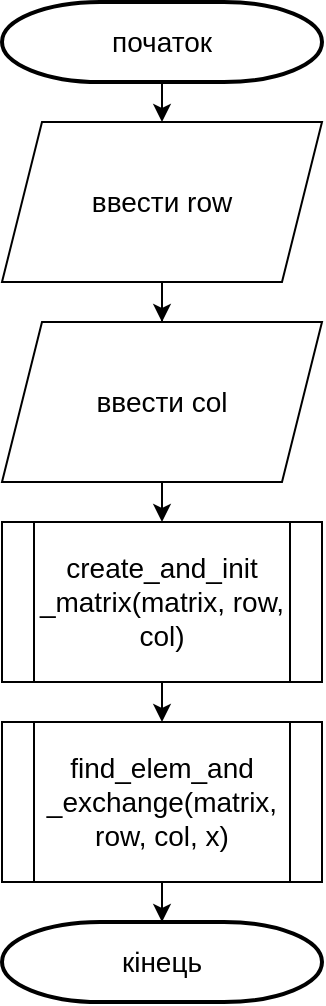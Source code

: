 <mxfile version="13.9.9" type="device" pages="4"><diagram id="C5RBs43oDa-KdzZeNtuy" name="main"><mxGraphModel dx="852" dy="494" grid="1" gridSize="10" guides="1" tooltips="1" connect="1" arrows="1" fold="1" page="1" pageScale="1" pageWidth="827" pageHeight="1169" math="0" shadow="0"><root><mxCell id="WIyWlLk6GJQsqaUBKTNV-0"/><mxCell id="WIyWlLk6GJQsqaUBKTNV-1" parent="WIyWlLk6GJQsqaUBKTNV-0"/><mxCell id="O3SkSSIMMDwxXzZcX-8Z-2" style="edgeStyle=orthogonalEdgeStyle;rounded=0;orthogonalLoop=1;jettySize=auto;html=1;exitX=0.5;exitY=1;exitDx=0;exitDy=0;exitPerimeter=0;entryX=0.5;entryY=0;entryDx=0;entryDy=0;" parent="WIyWlLk6GJQsqaUBKTNV-1" source="O3SkSSIMMDwxXzZcX-8Z-0" target="O3SkSSIMMDwxXzZcX-8Z-1" edge="1"><mxGeometry relative="1" as="geometry"/></mxCell><mxCell id="O3SkSSIMMDwxXzZcX-8Z-0" value="&lt;font style=&quot;font-size: 14px&quot;&gt;початок&lt;/font&gt;" style="strokeWidth=2;html=1;shape=mxgraph.flowchart.terminator;whiteSpace=wrap;" parent="WIyWlLk6GJQsqaUBKTNV-1" vertex="1"><mxGeometry x="360" y="40" width="160" height="40" as="geometry"/></mxCell><mxCell id="O3SkSSIMMDwxXzZcX-8Z-4" style="edgeStyle=orthogonalEdgeStyle;rounded=0;orthogonalLoop=1;jettySize=auto;html=1;exitX=0.5;exitY=1;exitDx=0;exitDy=0;" parent="WIyWlLk6GJQsqaUBKTNV-1" source="O3SkSSIMMDwxXzZcX-8Z-1" target="O3SkSSIMMDwxXzZcX-8Z-3" edge="1"><mxGeometry relative="1" as="geometry"/></mxCell><mxCell id="O3SkSSIMMDwxXzZcX-8Z-1" value="&lt;font style=&quot;font-size: 14px&quot;&gt;ввести row&lt;/font&gt;" style="shape=parallelogram;perimeter=parallelogramPerimeter;whiteSpace=wrap;html=1;fixedSize=1;" parent="WIyWlLk6GJQsqaUBKTNV-1" vertex="1"><mxGeometry x="360" y="100" width="160" height="80" as="geometry"/></mxCell><mxCell id="O3SkSSIMMDwxXzZcX-8Z-6" style="edgeStyle=orthogonalEdgeStyle;rounded=0;orthogonalLoop=1;jettySize=auto;html=1;exitX=0.5;exitY=1;exitDx=0;exitDy=0;entryX=0.5;entryY=0;entryDx=0;entryDy=0;" parent="WIyWlLk6GJQsqaUBKTNV-1" source="O3SkSSIMMDwxXzZcX-8Z-3" target="O3SkSSIMMDwxXzZcX-8Z-5" edge="1"><mxGeometry relative="1" as="geometry"/></mxCell><mxCell id="O3SkSSIMMDwxXzZcX-8Z-3" value="&lt;font style=&quot;font-size: 14px&quot;&gt;ввести col&lt;/font&gt;" style="shape=parallelogram;perimeter=parallelogramPerimeter;whiteSpace=wrap;html=1;fixedSize=1;" parent="WIyWlLk6GJQsqaUBKTNV-1" vertex="1"><mxGeometry x="360" y="200" width="160" height="80" as="geometry"/></mxCell><mxCell id="O3SkSSIMMDwxXzZcX-8Z-8" style="edgeStyle=orthogonalEdgeStyle;rounded=0;orthogonalLoop=1;jettySize=auto;html=1;exitX=0.5;exitY=1;exitDx=0;exitDy=0;entryX=0.5;entryY=0;entryDx=0;entryDy=0;" parent="WIyWlLk6GJQsqaUBKTNV-1" source="O3SkSSIMMDwxXzZcX-8Z-5" target="O3SkSSIMMDwxXzZcX-8Z-7" edge="1"><mxGeometry relative="1" as="geometry"/></mxCell><mxCell id="O3SkSSIMMDwxXzZcX-8Z-5" value="&lt;font style=&quot;font-size: 14px&quot;&gt;create_and_init&lt;br&gt;_matrix(matrix, row, col)&lt;/font&gt;" style="shape=process;whiteSpace=wrap;html=1;backgroundOutline=1;" parent="WIyWlLk6GJQsqaUBKTNV-1" vertex="1"><mxGeometry x="360" y="300" width="160" height="80" as="geometry"/></mxCell><mxCell id="O3SkSSIMMDwxXzZcX-8Z-10" style="edgeStyle=orthogonalEdgeStyle;rounded=0;orthogonalLoop=1;jettySize=auto;html=1;exitX=0.5;exitY=1;exitDx=0;exitDy=0;entryX=0.5;entryY=0;entryDx=0;entryDy=0;entryPerimeter=0;" parent="WIyWlLk6GJQsqaUBKTNV-1" source="O3SkSSIMMDwxXzZcX-8Z-7" target="O3SkSSIMMDwxXzZcX-8Z-9" edge="1"><mxGeometry relative="1" as="geometry"/></mxCell><mxCell id="O3SkSSIMMDwxXzZcX-8Z-7" value="&lt;span style=&quot;font-size: 14px&quot;&gt;find_elem_and&lt;br&gt;_exchange(matrix, &lt;br&gt;row, col, x)&lt;/span&gt;" style="shape=process;whiteSpace=wrap;html=1;backgroundOutline=1;" parent="WIyWlLk6GJQsqaUBKTNV-1" vertex="1"><mxGeometry x="360" y="400" width="160" height="80" as="geometry"/></mxCell><mxCell id="O3SkSSIMMDwxXzZcX-8Z-9" value="&lt;font style=&quot;font-size: 14px&quot;&gt;кінець&lt;/font&gt;" style="strokeWidth=2;html=1;shape=mxgraph.flowchart.terminator;whiteSpace=wrap;" parent="WIyWlLk6GJQsqaUBKTNV-1" vertex="1"><mxGeometry x="360" y="500" width="160" height="40" as="geometry"/></mxCell></root></mxGraphModel></diagram><diagram id="mXfstqVeYLVLrc_YNlyA" name="create_and_init_matrix"><mxGraphModel dx="852" dy="494" grid="1" gridSize="10" guides="1" tooltips="1" connect="1" arrows="1" fold="1" page="1" pageScale="1" pageWidth="827" pageHeight="1169" math="0" shadow="0"><root><mxCell id="zK6mTBFi-SxGqqvn3UNa-0"/><mxCell id="zK6mTBFi-SxGqqvn3UNa-1" parent="zK6mTBFi-SxGqqvn3UNa-0"/><mxCell id="PBY57__v8uXzmlpT4RUn-4" value="" style="edgeStyle=orthogonalEdgeStyle;rounded=0;orthogonalLoop=1;jettySize=auto;html=1;" parent="zK6mTBFi-SxGqqvn3UNa-1" source="PBY57__v8uXzmlpT4RUn-0" target="PBY57__v8uXzmlpT4RUn-3" edge="1"><mxGeometry relative="1" as="geometry"/></mxCell><mxCell id="PBY57__v8uXzmlpT4RUn-0" value="&lt;b&gt;&lt;span lang=&quot;EN-US&quot; style=&quot;font-family: &amp;#34;times new roman&amp;#34; , serif&quot;&gt;&lt;font style=&quot;font-size: 14px&quot;&gt;create_and_init_matrix(matrix,&lt;br/&gt;row, col)&lt;/font&gt;&lt;/span&gt;&lt;/b&gt;" style="strokeWidth=2;html=1;shape=mxgraph.flowchart.terminator;whiteSpace=wrap;" parent="zK6mTBFi-SxGqqvn3UNa-1" vertex="1"><mxGeometry x="320" y="30" width="200" height="40" as="geometry"/></mxCell><mxCell id="PBY57__v8uXzmlpT4RUn-6" value="" style="edgeStyle=orthogonalEdgeStyle;rounded=0;orthogonalLoop=1;jettySize=auto;html=1;" parent="zK6mTBFi-SxGqqvn3UNa-1" source="PBY57__v8uXzmlpT4RUn-3" target="PBY57__v8uXzmlpT4RUn-5" edge="1"><mxGeometry relative="1" as="geometry"/></mxCell><mxCell id="PBY57__v8uXzmlpT4RUn-3" value="&lt;font style=&quot;font-size: 14px&quot;&gt;i := 0, row, 1&lt;/font&gt;" style="shape=hexagon;perimeter=hexagonPerimeter2;whiteSpace=wrap;html=1;fixedSize=1;strokeWidth=2;" parent="zK6mTBFi-SxGqqvn3UNa-1" vertex="1"><mxGeometry x="320" y="100" width="200" height="80" as="geometry"/></mxCell><mxCell id="PBY57__v8uXzmlpT4RUn-8" value="" style="edgeStyle=orthogonalEdgeStyle;rounded=0;orthogonalLoop=1;jettySize=auto;html=1;" parent="zK6mTBFi-SxGqqvn3UNa-1" source="PBY57__v8uXzmlpT4RUn-5" target="PBY57__v8uXzmlpT4RUn-7" edge="1"><mxGeometry relative="1" as="geometry"/></mxCell><mxCell id="PBY57__v8uXzmlpT4RUn-5" value="&lt;font style=&quot;font-size: 14px&quot;&gt;y := 0, col, 1&lt;/font&gt;" style="shape=hexagon;perimeter=hexagonPerimeter2;whiteSpace=wrap;html=1;fixedSize=1;strokeWidth=2;" parent="zK6mTBFi-SxGqqvn3UNa-1" vertex="1"><mxGeometry x="320" y="210" width="200" height="80" as="geometry"/></mxCell><mxCell id="PBY57__v8uXzmlpT4RUn-10" value="" style="edgeStyle=orthogonalEdgeStyle;rounded=0;orthogonalLoop=1;jettySize=auto;html=1;" parent="zK6mTBFi-SxGqqvn3UNa-1" source="PBY57__v8uXzmlpT4RUn-7" target="PBY57__v8uXzmlpT4RUn-9" edge="1"><mxGeometry relative="1" as="geometry"/></mxCell><mxCell id="PBY57__v8uXzmlpT4RUn-7" value="&lt;font style=&quot;font-size: 14px&quot;&gt;&lt;span lang=&quot;RU&quot; style=&quot;font-family: &amp;#34;times new roman&amp;#34; , serif&quot;&gt;temp &lt;/span&gt;&lt;span lang=&quot;EN-US&quot; style=&quot;font-family: &amp;#34;times new roman&amp;#34; , serif&quot;&gt;:&lt;/span&gt;&lt;span lang=&quot;RU&quot; style=&quot;font-family: &amp;#34;times new roman&amp;#34; , serif&quot;&gt;= rand() % 3&lt;/span&gt;&lt;/font&gt;" style="whiteSpace=wrap;html=1;strokeWidth=2;" parent="zK6mTBFi-SxGqqvn3UNa-1" vertex="1"><mxGeometry x="320" y="320" width="200" height="80" as="geometry"/></mxCell><mxCell id="PBY57__v8uXzmlpT4RUn-12" value="" style="edgeStyle=orthogonalEdgeStyle;rounded=0;orthogonalLoop=1;jettySize=auto;html=1;" parent="zK6mTBFi-SxGqqvn3UNa-1" source="PBY57__v8uXzmlpT4RUn-9" target="PBY57__v8uXzmlpT4RUn-11" edge="1"><mxGeometry relative="1" as="geometry"><Array as="points"><mxPoint x="300" y="460"/></Array></mxGeometry></mxCell><mxCell id="PBY57__v8uXzmlpT4RUn-14" value="" style="edgeStyle=orthogonalEdgeStyle;rounded=0;orthogonalLoop=1;jettySize=auto;html=1;" parent="zK6mTBFi-SxGqqvn3UNa-1" source="PBY57__v8uXzmlpT4RUn-9" target="PBY57__v8uXzmlpT4RUn-13" edge="1"><mxGeometry relative="1" as="geometry"><Array as="points"><mxPoint x="630" y="460"/></Array></mxGeometry></mxCell><mxCell id="PBY57__v8uXzmlpT4RUn-9" value="&lt;font style=&quot;font-size: 14px&quot;&gt;temp == 2&lt;/font&gt;" style="rhombus;whiteSpace=wrap;html=1;strokeWidth=2;" parent="zK6mTBFi-SxGqqvn3UNa-1" vertex="1"><mxGeometry x="310" y="420" width="220" height="80" as="geometry"/></mxCell><mxCell id="PBY57__v8uXzmlpT4RUn-11" value="&lt;font style=&quot;font-size: 14px&quot;&gt;&lt;span lang=&quot;EN-US&quot; style=&quot;font-family: &amp;#34;times new roman&amp;#34; , serif&quot;&gt;matrix[i][y] :=&lt;/span&gt;&lt;span lang=&quot;EN-US&quot; style=&quot;font-family: &amp;#34;times new roman&amp;#34; , serif&quot;&gt; &lt;/span&gt;&lt;span lang=&quot;EN-US&quot; style=&quot;font-family: &amp;#34;times new roman&amp;#34; , serif&quot;&gt;rand() % 1000 * 2 –&lt;br/&gt;1000&lt;/span&gt;&lt;/font&gt;" style="whiteSpace=wrap;html=1;strokeWidth=2;" parent="zK6mTBFi-SxGqqvn3UNa-1" vertex="1"><mxGeometry x="200" y="510" width="200" height="80" as="geometry"/></mxCell><mxCell id="PBY57__v8uXzmlpT4RUn-16" value="" style="edgeStyle=orthogonalEdgeStyle;rounded=0;orthogonalLoop=1;jettySize=auto;html=1;" parent="zK6mTBFi-SxGqqvn3UNa-1" source="PBY57__v8uXzmlpT4RUn-13" target="PBY57__v8uXzmlpT4RUn-15" edge="1"><mxGeometry relative="1" as="geometry"><Array as="points"><mxPoint x="520" y="550"/></Array></mxGeometry></mxCell><mxCell id="PBY57__v8uXzmlpT4RUn-18" value="" style="edgeStyle=orthogonalEdgeStyle;rounded=0;orthogonalLoop=1;jettySize=auto;html=1;" parent="zK6mTBFi-SxGqqvn3UNa-1" source="PBY57__v8uXzmlpT4RUn-13" target="PBY57__v8uXzmlpT4RUn-17" edge="1"><mxGeometry relative="1" as="geometry"><Array as="points"><mxPoint x="740" y="550"/></Array></mxGeometry></mxCell><mxCell id="PBY57__v8uXzmlpT4RUn-13" value="&lt;span lang=&quot;EN-US&quot; style=&quot;font-family: &amp;#34;times new roman&amp;#34; , serif&quot;&gt;&lt;font style=&quot;font-size: 14px&quot;&gt;temp&amp;nbsp;==&amp;nbsp;1&lt;/font&gt;&lt;/span&gt;" style="rhombus;whiteSpace=wrap;html=1;strokeWidth=2;" parent="zK6mTBFi-SxGqqvn3UNa-1" vertex="1"><mxGeometry x="530" y="510" width="200" height="80" as="geometry"/></mxCell><mxCell id="PBY57__v8uXzmlpT4RUn-15" value="&lt;font style=&quot;font-size: 14px&quot;&gt;&lt;span lang=&quot;EN-US&quot; style=&quot;font-family: &amp;#34;times new roman&amp;#34; , serif&quot;&gt;matrix[i][y] :&lt;/span&gt;&lt;span style=&quot;font-family: &amp;#34;times new roman&amp;#34; , serif&quot;&gt;= &lt;/span&gt;&lt;span lang=&quot;EN-US&quot; style=&quot;font-family: &amp;#34;times new roman&amp;#34; , serif&quot;&gt;(rand() % 1000 * 2 - 1000) / 12.4&lt;/span&gt;&lt;/font&gt;" style="whiteSpace=wrap;html=1;strokeWidth=2;" parent="zK6mTBFi-SxGqqvn3UNa-1" vertex="1"><mxGeometry x="420" y="610" width="200" height="80" as="geometry"/></mxCell><mxCell id="PBY57__v8uXzmlpT4RUn-17" value="&lt;font style=&quot;font-size: 14px&quot;&gt;&lt;span lang=&quot;EN-US&quot; style=&quot;font-family: &amp;#34;times new roman&amp;#34; , serif&quot;&gt;matrix[i][y]&lt;/span&gt;&lt;span lang=&quot;EN-US&quot; style=&quot;font-family: &amp;#34;times new roman&amp;#34; , serif&quot;&gt; &lt;/span&gt;&lt;span lang=&quot;EN-US&quot; style=&quot;font-family: &amp;#34;times new roman&amp;#34; , serif&quot;&gt;:&lt;/span&gt;&lt;span style=&quot;font-family: &amp;#34;times new roman&amp;#34; , serif&quot;&gt;= 0&lt;/span&gt;&lt;/font&gt;" style="whiteSpace=wrap;html=1;strokeWidth=2;" parent="zK6mTBFi-SxGqqvn3UNa-1" vertex="1"><mxGeometry x="640" y="610" width="200" height="80" as="geometry"/></mxCell><mxCell id="PBY57__v8uXzmlpT4RUn-19" value="" style="endArrow=none;html=1;" parent="zK6mTBFi-SxGqqvn3UNa-1" edge="1"><mxGeometry width="50" height="50" relative="1" as="geometry"><mxPoint x="740" y="710" as="sourcePoint"/><mxPoint x="740" y="690" as="targetPoint"/></mxGeometry></mxCell><mxCell id="PBY57__v8uXzmlpT4RUn-20" value="" style="endArrow=none;html=1;" parent="zK6mTBFi-SxGqqvn3UNa-1" edge="1"><mxGeometry width="50" height="50" relative="1" as="geometry"><mxPoint x="520" y="710" as="sourcePoint"/><mxPoint x="520" y="690" as="targetPoint"/></mxGeometry></mxCell><mxCell id="PBY57__v8uXzmlpT4RUn-21" value="" style="endArrow=none;html=1;" parent="zK6mTBFi-SxGqqvn3UNa-1" edge="1"><mxGeometry width="50" height="50" relative="1" as="geometry"><mxPoint x="520" y="710" as="sourcePoint"/><mxPoint x="740" y="710" as="targetPoint"/></mxGeometry></mxCell><mxCell id="PBY57__v8uXzmlpT4RUn-22" value="" style="endArrow=none;html=1;" parent="zK6mTBFi-SxGqqvn3UNa-1" edge="1"><mxGeometry width="50" height="50" relative="1" as="geometry"><mxPoint x="300" y="730" as="sourcePoint"/><mxPoint x="300" y="590" as="targetPoint"/></mxGeometry></mxCell><mxCell id="PBY57__v8uXzmlpT4RUn-23" value="" style="endArrow=none;html=1;" parent="zK6mTBFi-SxGqqvn3UNa-1" edge="1"><mxGeometry width="50" height="50" relative="1" as="geometry"><mxPoint x="630" y="730" as="sourcePoint"/><mxPoint x="630" y="710" as="targetPoint"/></mxGeometry></mxCell><mxCell id="PBY57__v8uXzmlpT4RUn-24" value="" style="endArrow=none;html=1;" parent="zK6mTBFi-SxGqqvn3UNa-1" edge="1"><mxGeometry width="50" height="50" relative="1" as="geometry"><mxPoint x="300" y="730" as="sourcePoint"/><mxPoint x="630" y="730" as="targetPoint"/></mxGeometry></mxCell><mxCell id="PBY57__v8uXzmlpT4RUn-25" value="" style="endArrow=none;html=1;" parent="zK6mTBFi-SxGqqvn3UNa-1" edge="1"><mxGeometry width="50" height="50" relative="1" as="geometry"><mxPoint x="414" y="750" as="sourcePoint"/><mxPoint x="414" y="730" as="targetPoint"/></mxGeometry></mxCell><mxCell id="PBY57__v8uXzmlpT4RUn-26" value="" style="endArrow=none;html=1;" parent="zK6mTBFi-SxGqqvn3UNa-1" edge="1"><mxGeometry width="50" height="50" relative="1" as="geometry"><mxPoint x="850" y="750" as="sourcePoint"/><mxPoint x="414" y="750" as="targetPoint"/></mxGeometry></mxCell><mxCell id="PBY57__v8uXzmlpT4RUn-27" value="" style="endArrow=none;html=1;" parent="zK6mTBFi-SxGqqvn3UNa-1" edge="1"><mxGeometry width="50" height="50" relative="1" as="geometry"><mxPoint x="850" y="750" as="sourcePoint"/><mxPoint x="850" y="200" as="targetPoint"/></mxGeometry></mxCell><mxCell id="PBY57__v8uXzmlpT4RUn-28" value="" style="endArrow=classic;html=1;" parent="zK6mTBFi-SxGqqvn3UNa-1" edge="1"><mxGeometry width="50" height="50" relative="1" as="geometry"><mxPoint x="850" y="200" as="sourcePoint"/><mxPoint x="420" y="200" as="targetPoint"/></mxGeometry></mxCell><mxCell id="PBY57__v8uXzmlpT4RUn-29" value="&lt;font style=&quot;font-size: 18px&quot;&gt;+&lt;/font&gt;" style="text;html=1;strokeColor=none;fillColor=none;align=center;verticalAlign=middle;whiteSpace=wrap;rounded=0;" parent="zK6mTBFi-SxGqqvn3UNa-1" vertex="1"><mxGeometry x="390" y="290" width="40" height="20" as="geometry"/></mxCell><mxCell id="PBY57__v8uXzmlpT4RUn-30" value="&lt;font style=&quot;font-size: 18px&quot;&gt;-&lt;/font&gt;" style="text;html=1;strokeColor=none;fillColor=none;align=center;verticalAlign=middle;whiteSpace=wrap;rounded=0;" parent="zK6mTBFi-SxGqqvn3UNa-1" vertex="1"><mxGeometry x="290" y="220" width="40" height="20" as="geometry"/></mxCell><mxCell id="PBY57__v8uXzmlpT4RUn-31" value="" style="endArrow=none;html=1;" parent="zK6mTBFi-SxGqqvn3UNa-1" edge="1"><mxGeometry width="50" height="50" relative="1" as="geometry"><mxPoint x="180" y="250" as="sourcePoint"/><mxPoint x="320" y="250" as="targetPoint"/></mxGeometry></mxCell><mxCell id="PBY57__v8uXzmlpT4RUn-32" value="" style="endArrow=none;html=1;" parent="zK6mTBFi-SxGqqvn3UNa-1" edge="1"><mxGeometry width="50" height="50" relative="1" as="geometry"><mxPoint x="180" y="771" as="sourcePoint"/><mxPoint x="180" y="250" as="targetPoint"/></mxGeometry></mxCell><mxCell id="PBY57__v8uXzmlpT4RUn-33" value="" style="endArrow=none;html=1;" parent="zK6mTBFi-SxGqqvn3UNa-1" edge="1"><mxGeometry width="50" height="50" relative="1" as="geometry"><mxPoint x="180" y="770" as="sourcePoint"/><mxPoint x="860" y="770" as="targetPoint"/></mxGeometry></mxCell><mxCell id="PBY57__v8uXzmlpT4RUn-34" value="" style="endArrow=none;html=1;" parent="zK6mTBFi-SxGqqvn3UNa-1" edge="1"><mxGeometry width="50" height="50" relative="1" as="geometry"><mxPoint x="860" y="770" as="sourcePoint"/><mxPoint x="860" y="90" as="targetPoint"/></mxGeometry></mxCell><mxCell id="PBY57__v8uXzmlpT4RUn-35" value="" style="endArrow=classic;html=1;" parent="zK6mTBFi-SxGqqvn3UNa-1" edge="1"><mxGeometry width="50" height="50" relative="1" as="geometry"><mxPoint x="860" y="90" as="sourcePoint"/><mxPoint x="420" y="90" as="targetPoint"/></mxGeometry></mxCell><mxCell id="PBY57__v8uXzmlpT4RUn-36" value="&lt;font style=&quot;font-size: 18px&quot;&gt;-&lt;/font&gt;" style="text;html=1;strokeColor=none;fillColor=none;align=center;verticalAlign=middle;whiteSpace=wrap;rounded=0;" parent="zK6mTBFi-SxGqqvn3UNa-1" vertex="1"><mxGeometry x="290" y="110" width="40" height="20" as="geometry"/></mxCell><mxCell id="PBY57__v8uXzmlpT4RUn-37" value="&lt;font style=&quot;font-size: 18px&quot;&gt;+&lt;/font&gt;" style="text;html=1;strokeColor=none;fillColor=none;align=center;verticalAlign=middle;whiteSpace=wrap;rounded=0;" parent="zK6mTBFi-SxGqqvn3UNa-1" vertex="1"><mxGeometry x="394" y="180" width="40" height="20" as="geometry"/></mxCell><mxCell id="PBY57__v8uXzmlpT4RUn-38" value="&lt;font style=&quot;font-size: 18px&quot;&gt;+&lt;/font&gt;" style="text;html=1;strokeColor=none;fillColor=none;align=center;verticalAlign=middle;whiteSpace=wrap;rounded=0;" parent="zK6mTBFi-SxGqqvn3UNa-1" vertex="1"><mxGeometry x="280" y="440" width="40" height="20" as="geometry"/></mxCell><mxCell id="PBY57__v8uXzmlpT4RUn-39" value="&lt;font style=&quot;font-size: 18px&quot;&gt;-&lt;/font&gt;" style="text;html=1;strokeColor=none;fillColor=none;align=center;verticalAlign=middle;whiteSpace=wrap;rounded=0;" parent="zK6mTBFi-SxGqqvn3UNa-1" vertex="1"><mxGeometry x="520" y="430" width="40" height="20" as="geometry"/></mxCell><mxCell id="PBY57__v8uXzmlpT4RUn-40" value="&lt;font style=&quot;font-size: 18px&quot;&gt;-&lt;/font&gt;" style="text;html=1;strokeColor=none;fillColor=none;align=center;verticalAlign=middle;whiteSpace=wrap;rounded=0;" parent="zK6mTBFi-SxGqqvn3UNa-1" vertex="1"><mxGeometry x="720" y="520" width="40" height="20" as="geometry"/></mxCell><mxCell id="PBY57__v8uXzmlpT4RUn-41" value="&lt;font style=&quot;font-size: 18px&quot;&gt;+&lt;/font&gt;" style="text;html=1;strokeColor=none;fillColor=none;align=center;verticalAlign=middle;whiteSpace=wrap;rounded=0;" parent="zK6mTBFi-SxGqqvn3UNa-1" vertex="1"><mxGeometry x="510" y="520" width="40" height="20" as="geometry"/></mxCell><mxCell id="PBY57__v8uXzmlpT4RUn-42" value="" style="endArrow=none;html=1;" parent="zK6mTBFi-SxGqqvn3UNa-1" edge="1"><mxGeometry width="50" height="50" relative="1" as="geometry"><mxPoint x="160" y="140" as="sourcePoint"/><mxPoint x="320" y="140" as="targetPoint"/></mxGeometry></mxCell><mxCell id="PBY57__v8uXzmlpT4RUn-43" value="" style="endArrow=none;html=1;" parent="zK6mTBFi-SxGqqvn3UNa-1" edge="1"><mxGeometry width="50" height="50" relative="1" as="geometry"><mxPoint x="160" y="790" as="sourcePoint"/><mxPoint x="160" y="140" as="targetPoint"/></mxGeometry></mxCell><mxCell id="PBY57__v8uXzmlpT4RUn-45" value="&lt;font style=&quot;font-size: 14px&quot;&gt;кінець&lt;/font&gt;" style="strokeWidth=2;html=1;shape=mxgraph.flowchart.terminator;whiteSpace=wrap;" parent="zK6mTBFi-SxGqqvn3UNa-1" vertex="1"><mxGeometry x="314" y="820" width="200" height="40" as="geometry"/></mxCell><mxCell id="PBY57__v8uXzmlpT4RUn-46" value="" style="endArrow=classic;html=1;entryX=0.5;entryY=0;entryDx=0;entryDy=0;entryPerimeter=0;" parent="zK6mTBFi-SxGqqvn3UNa-1" target="PBY57__v8uXzmlpT4RUn-45" edge="1"><mxGeometry width="50" height="50" relative="1" as="geometry"><mxPoint x="414" y="790" as="sourcePoint"/><mxPoint x="470" y="740" as="targetPoint"/></mxGeometry></mxCell><mxCell id="PBY57__v8uXzmlpT4RUn-47" value="" style="endArrow=none;html=1;" parent="zK6mTBFi-SxGqqvn3UNa-1" edge="1"><mxGeometry width="50" height="50" relative="1" as="geometry"><mxPoint x="160" y="790" as="sourcePoint"/><mxPoint x="414" y="790" as="targetPoint"/></mxGeometry></mxCell></root></mxGraphModel></diagram><diagram id="MGC5Ldw_xJHAK8UuhAB3" name="find_elem_and_exchange"><mxGraphModel dx="852" dy="494" grid="1" gridSize="10" guides="1" tooltips="1" connect="1" arrows="1" fold="1" page="1" pageScale="1" pageWidth="827" pageHeight="1169" math="0" shadow="0"><root><mxCell id="dI0CmbPCX7GuD1rqyU6e-0"/><mxCell id="dI0CmbPCX7GuD1rqyU6e-1" parent="dI0CmbPCX7GuD1rqyU6e-0"/><mxCell id="Ti57qaG8Jg3z0Z1cebtJ-18" value="" style="rounded=0;whiteSpace=wrap;html=1;" parent="dI0CmbPCX7GuD1rqyU6e-1" vertex="1"><mxGeometry x="150" y="700" width="260" height="150" as="geometry"/></mxCell><mxCell id="Ti57qaG8Jg3z0Z1cebtJ-12" value="" style="edgeStyle=orthogonalEdgeStyle;rounded=0;orthogonalLoop=1;jettySize=auto;html=1;" parent="dI0CmbPCX7GuD1rqyU6e-1" source="Ti57qaG8Jg3z0Z1cebtJ-9" target="Ti57qaG8Jg3z0Z1cebtJ-11" edge="1"><mxGeometry relative="1" as="geometry"/></mxCell><mxCell id="Ti57qaG8Jg3z0Z1cebtJ-9" value="" style="rounded=0;whiteSpace=wrap;html=1;" parent="dI0CmbPCX7GuD1rqyU6e-1" vertex="1"><mxGeometry x="310" y="325" width="260" height="150" as="geometry"/></mxCell><mxCell id="Ti57qaG8Jg3z0Z1cebtJ-2" value="" style="edgeStyle=orthogonalEdgeStyle;rounded=0;orthogonalLoop=1;jettySize=auto;html=1;" parent="dI0CmbPCX7GuD1rqyU6e-1" source="Ti57qaG8Jg3z0Z1cebtJ-0" target="Ti57qaG8Jg3z0Z1cebtJ-1" edge="1"><mxGeometry relative="1" as="geometry"/></mxCell><mxCell id="Ti57qaG8Jg3z0Z1cebtJ-0" value="&lt;b style=&quot;font-size: 14px&quot;&gt;&lt;span style=&quot;font-family: &amp;#34;times new roman&amp;#34; , serif&quot;&gt;find_elem_and_exchange(matrix,&lt;br&gt;&amp;nbsp;&amp;nbsp;&lt;/span&gt;&lt;span lang=&quot;EN-US&quot; style=&quot;font-family: &amp;#34;times new roman&amp;#34; , serif&quot;&gt;row&lt;/span&gt;&lt;span style=&quot;font-family: &amp;#34;times new roman&amp;#34; , serif&quot;&gt;, &lt;/span&gt;&lt;span lang=&quot;EN-US&quot; style=&quot;font-family: &amp;#34;times new roman&amp;#34; , serif&quot;&gt;col&lt;/span&gt;&lt;span style=&quot;font-family: &amp;#34;times new roman&amp;#34; , serif&quot;&gt;, x)&lt;/span&gt;&lt;/b&gt;" style="strokeWidth=2;html=1;shape=mxgraph.flowchart.terminator;whiteSpace=wrap;" parent="dI0CmbPCX7GuD1rqyU6e-1" vertex="1"><mxGeometry x="320" y="40" width="240" height="40" as="geometry"/></mxCell><mxCell id="Ti57qaG8Jg3z0Z1cebtJ-4" value="" style="edgeStyle=orthogonalEdgeStyle;rounded=0;orthogonalLoop=1;jettySize=auto;html=1;" parent="dI0CmbPCX7GuD1rqyU6e-1" source="Ti57qaG8Jg3z0Z1cebtJ-1" target="Ti57qaG8Jg3z0Z1cebtJ-3" edge="1"><mxGeometry relative="1" as="geometry"/></mxCell><mxCell id="Ti57qaG8Jg3z0Z1cebtJ-1" value="&lt;font style=&quot;font-size: 14px&quot;&gt;&lt;span style=&quot;font-family: &amp;#34;times new roman&amp;#34; , serif&quot;&gt;midI &lt;/span&gt;&lt;span lang=&quot;EN-US&quot; style=&quot;font-family: &amp;#34;times new roman&amp;#34; , serif&quot;&gt;:&lt;/span&gt;&lt;span style=&quot;font-family: &amp;#34;times new roman&amp;#34; , serif&quot;&gt;= &lt;/span&gt;&lt;span lang=&quot;EN-US&quot; style=&quot;font-family: &amp;#34;times new roman&amp;#34; , serif&quot;&gt;row&lt;/span&gt;&lt;span style=&quot;font-family: &amp;#34;times new roman&amp;#34; , serif&quot;&gt; / 2&lt;/span&gt;&lt;/font&gt;" style="whiteSpace=wrap;html=1;strokeWidth=2;" parent="dI0CmbPCX7GuD1rqyU6e-1" vertex="1"><mxGeometry x="320" y="100" width="240" height="80" as="geometry"/></mxCell><mxCell id="Ti57qaG8Jg3z0Z1cebtJ-10" style="edgeStyle=orthogonalEdgeStyle;rounded=0;orthogonalLoop=1;jettySize=auto;html=1;exitX=0;exitY=0.5;exitDx=0;exitDy=0;entryX=0.5;entryY=0;entryDx=0;entryDy=0;" parent="dI0CmbPCX7GuD1rqyU6e-1" source="Ti57qaG8Jg3z0Z1cebtJ-3" target="Ti57qaG8Jg3z0Z1cebtJ-9" edge="1"><mxGeometry relative="1" as="geometry"><Array as="points"><mxPoint x="440" y="250"/></Array></mxGeometry></mxCell><mxCell id="Ti57qaG8Jg3z0Z1cebtJ-3" value="&lt;font style=&quot;font-size: 14px&quot;&gt;i := 0, row, 1&lt;/font&gt;" style="shape=hexagon;perimeter=hexagonPerimeter2;whiteSpace=wrap;html=1;fixedSize=1;strokeWidth=2;" parent="dI0CmbPCX7GuD1rqyU6e-1" vertex="1"><mxGeometry x="320" y="210" width="240" height="80" as="geometry"/></mxCell><mxCell id="Ti57qaG8Jg3z0Z1cebtJ-8" style="edgeStyle=orthogonalEdgeStyle;rounded=0;orthogonalLoop=1;jettySize=auto;html=1;exitX=0.5;exitY=1;exitDx=0;exitDy=0;entryX=0.5;entryY=0;entryDx=0;entryDy=0;" parent="dI0CmbPCX7GuD1rqyU6e-1" source="Ti57qaG8Jg3z0Z1cebtJ-5" target="Ti57qaG8Jg3z0Z1cebtJ-7" edge="1"><mxGeometry relative="1" as="geometry"/></mxCell><mxCell id="Ti57qaG8Jg3z0Z1cebtJ-5" value="&lt;span lang=&quot;EN-US&quot; style=&quot;font-family: &amp;#34;times new roman&amp;#34; , serif&quot;&gt;&lt;font style=&quot;font-size: 14px&quot;&gt;rowI := i&lt;/font&gt;&lt;/span&gt;" style="rounded=0;whiteSpace=wrap;html=1;" parent="dI0CmbPCX7GuD1rqyU6e-1" vertex="1"><mxGeometry x="320" y="335" width="240" height="60" as="geometry"/></mxCell><mxCell id="Ti57qaG8Jg3z0Z1cebtJ-7" value="&lt;span lang=&quot;EN-US&quot; style=&quot;font-family: &amp;#34;times new roman&amp;#34; , serif&quot;&gt;&lt;font style=&quot;font-size: 14px&quot;&gt;x := matrix[i][0]&lt;/font&gt;&lt;/span&gt;" style="rounded=0;whiteSpace=wrap;html=1;" parent="dI0CmbPCX7GuD1rqyU6e-1" vertex="1"><mxGeometry x="320" y="405" width="240" height="60" as="geometry"/></mxCell><mxCell id="Ti57qaG8Jg3z0Z1cebtJ-14" style="edgeStyle=orthogonalEdgeStyle;rounded=0;orthogonalLoop=1;jettySize=auto;html=1;exitX=0;exitY=0.5;exitDx=0;exitDy=0;entryX=0.5;entryY=0;entryDx=0;entryDy=0;" parent="dI0CmbPCX7GuD1rqyU6e-1" source="Ti57qaG8Jg3z0Z1cebtJ-11" target="Ti57qaG8Jg3z0Z1cebtJ-13" edge="1"><mxGeometry relative="1" as="geometry"><Array as="points"><mxPoint x="440" y="545"/></Array></mxGeometry></mxCell><mxCell id="Ti57qaG8Jg3z0Z1cebtJ-11" value="&lt;font style=&quot;font-size: 14px&quot;&gt;y := 0, col, 1&lt;/font&gt;" style="shape=hexagon;perimeter=hexagonPerimeter2;whiteSpace=wrap;html=1;fixedSize=1;rounded=0;" parent="dI0CmbPCX7GuD1rqyU6e-1" vertex="1"><mxGeometry x="320" y="505" width="240" height="80" as="geometry"/></mxCell><mxCell id="Ti57qaG8Jg3z0Z1cebtJ-19" style="edgeStyle=orthogonalEdgeStyle;rounded=0;orthogonalLoop=1;jettySize=auto;html=1;exitX=0;exitY=0.5;exitDx=0;exitDy=0;entryX=0.5;entryY=0;entryDx=0;entryDy=0;" parent="dI0CmbPCX7GuD1rqyU6e-1" source="Ti57qaG8Jg3z0Z1cebtJ-13" target="Ti57qaG8Jg3z0Z1cebtJ-18" edge="1"><mxGeometry relative="1" as="geometry"/></mxCell><mxCell id="Ti57qaG8Jg3z0Z1cebtJ-13" value="&lt;span style=&quot;font-family: &amp;#34;times new roman&amp;#34; , serif&quot;&gt;&lt;font style=&quot;font-size: 14px&quot;&gt;x &amp;gt;= matrix[i][y]&lt;/font&gt;&lt;/span&gt;" style="rhombus;whiteSpace=wrap;html=1;" parent="dI0CmbPCX7GuD1rqyU6e-1" vertex="1"><mxGeometry x="320" y="620" width="240" height="80" as="geometry"/></mxCell><mxCell id="Ti57qaG8Jg3z0Z1cebtJ-20" style="edgeStyle=orthogonalEdgeStyle;rounded=0;orthogonalLoop=1;jettySize=auto;html=1;exitX=0.5;exitY=1;exitDx=0;exitDy=0;entryX=0.5;entryY=0;entryDx=0;entryDy=0;" parent="dI0CmbPCX7GuD1rqyU6e-1" source="Ti57qaG8Jg3z0Z1cebtJ-15" target="Ti57qaG8Jg3z0Z1cebtJ-17" edge="1"><mxGeometry relative="1" as="geometry"/></mxCell><mxCell id="Ti57qaG8Jg3z0Z1cebtJ-15" value="&lt;font style=&quot;font-size: 14px&quot;&gt;&lt;span style=&quot;font-family: &amp;#34;times new roman&amp;#34; , serif&quot;&gt;x &lt;/span&gt;&lt;span lang=&quot;EN-US&quot; style=&quot;font-family: &amp;#34;times new roman&amp;#34; , serif&quot;&gt;:&lt;/span&gt;&lt;span style=&quot;font-family: &amp;#34;times new roman&amp;#34; , serif&quot;&gt;= matrix[i][y]&lt;/span&gt;&lt;/font&gt;" style="rounded=0;whiteSpace=wrap;html=1;" parent="dI0CmbPCX7GuD1rqyU6e-1" vertex="1"><mxGeometry x="160" y="710" width="240" height="60" as="geometry"/></mxCell><mxCell id="Ti57qaG8Jg3z0Z1cebtJ-17" value="&lt;font style=&quot;font-size: 14px&quot;&gt;&lt;span style=&quot;font-family: &amp;#34;times new roman&amp;#34; , serif&quot;&gt;colI &lt;/span&gt;&lt;span lang=&quot;EN-US&quot; style=&quot;font-family: &amp;#34;times new roman&amp;#34; , serif&quot;&gt;:&lt;/span&gt;&lt;span style=&quot;font-family: &amp;#34;times new roman&amp;#34; , serif&quot;&gt;= y&lt;/span&gt;&lt;/font&gt;" style="rounded=0;whiteSpace=wrap;html=1;" parent="dI0CmbPCX7GuD1rqyU6e-1" vertex="1"><mxGeometry x="160" y="780" width="240" height="60" as="geometry"/></mxCell><mxCell id="Ti57qaG8Jg3z0Z1cebtJ-21" value="" style="endArrow=none;html=1;" parent="dI0CmbPCX7GuD1rqyU6e-1" edge="1"><mxGeometry width="50" height="50" relative="1" as="geometry"><mxPoint x="580" y="660" as="sourcePoint"/><mxPoint x="560" y="660" as="targetPoint"/></mxGeometry></mxCell><mxCell id="Ti57qaG8Jg3z0Z1cebtJ-22" value="" style="endArrow=none;html=1;" parent="dI0CmbPCX7GuD1rqyU6e-1" edge="1"><mxGeometry width="50" height="50" relative="1" as="geometry"><mxPoint x="579" y="870" as="sourcePoint"/><mxPoint x="579" y="660" as="targetPoint"/></mxGeometry></mxCell><mxCell id="Ti57qaG8Jg3z0Z1cebtJ-23" value="" style="endArrow=none;html=1;" parent="dI0CmbPCX7GuD1rqyU6e-1" edge="1"><mxGeometry width="50" height="50" relative="1" as="geometry"><mxPoint x="280" y="870" as="sourcePoint"/><mxPoint x="579" y="870" as="targetPoint"/></mxGeometry></mxCell><mxCell id="Ti57qaG8Jg3z0Z1cebtJ-24" value="" style="endArrow=none;html=1;exitX=0.5;exitY=1;exitDx=0;exitDy=0;" parent="dI0CmbPCX7GuD1rqyU6e-1" source="Ti57qaG8Jg3z0Z1cebtJ-18" edge="1"><mxGeometry width="50" height="50" relative="1" as="geometry"><mxPoint x="450" y="760" as="sourcePoint"/><mxPoint x="280" y="870" as="targetPoint"/></mxGeometry></mxCell><mxCell id="Ti57qaG8Jg3z0Z1cebtJ-25" value="" style="endArrow=classic;html=1;" parent="dI0CmbPCX7GuD1rqyU6e-1" edge="1"><mxGeometry width="50" height="50" relative="1" as="geometry"><mxPoint x="440" y="870" as="sourcePoint"/><mxPoint x="440" y="900" as="targetPoint"/></mxGeometry></mxCell><mxCell id="Ti57qaG8Jg3z0Z1cebtJ-29" style="edgeStyle=orthogonalEdgeStyle;rounded=0;orthogonalLoop=1;jettySize=auto;html=1;exitX=0;exitY=0.5;exitDx=0;exitDy=0;entryX=0.5;entryY=0;entryDx=0;entryDy=0;" parent="dI0CmbPCX7GuD1rqyU6e-1" source="Ti57qaG8Jg3z0Z1cebtJ-26" target="Ti57qaG8Jg3z0Z1cebtJ-28" edge="1"><mxGeometry relative="1" as="geometry"/></mxCell><mxCell id="Ti57qaG8Jg3z0Z1cebtJ-26" value="&lt;font style=&quot;font-size: 14px&quot;&gt;&lt;span style=&quot;font-family: &amp;#34;times new roman&amp;#34; , serif&quot;&gt;colI != &lt;/span&gt;&lt;span lang=&quot;EN-US&quot; style=&quot;font-family: &amp;#34;times new roman&amp;#34; , serif&quot;&gt;row&lt;/span&gt;&lt;span style=&quot;font-family: &amp;#34;times new roman&amp;#34; , serif&quot;&gt; / 2 &lt;b&gt;або&lt;/b&gt;&lt;br&gt;colI != &lt;/span&gt;&lt;span lang=&quot;EN-US&quot; style=&quot;font-family: &amp;#34;times new roman&amp;#34; , serif&quot;&gt;row&lt;/span&gt;&lt;span style=&quot;font-family: &amp;#34;times new roman&amp;#34; , serif&quot;&gt; / 2 + 1&lt;/span&gt;&lt;/font&gt;" style="rhombus;whiteSpace=wrap;html=1;" parent="dI0CmbPCX7GuD1rqyU6e-1" vertex="1"><mxGeometry x="320" y="900" width="240" height="80" as="geometry"/></mxCell><mxCell id="Ti57qaG8Jg3z0Z1cebtJ-28" value="&lt;span style=&quot;font-size: 14px&quot;&gt;&lt;span style=&quot;font-family: &amp;#34;times new roman&amp;#34; , serif&quot;&gt;Exchange_min_mid(matrix,&lt;/span&gt;&lt;span style=&quot;font-family: &amp;#34;times new roman&amp;#34; , serif&quot;&gt;&amp;nbsp;rowI, colI, x, midI)&lt;/span&gt;&lt;/span&gt;" style="shape=process;whiteSpace=wrap;html=1;backgroundOutline=1;" parent="dI0CmbPCX7GuD1rqyU6e-1" vertex="1"><mxGeometry x="140" y="980" width="240" height="80" as="geometry"/></mxCell><mxCell id="Ti57qaG8Jg3z0Z1cebtJ-30" value="" style="endArrow=none;html=1;" parent="dI0CmbPCX7GuD1rqyU6e-1" edge="1"><mxGeometry width="50" height="50" relative="1" as="geometry"><mxPoint x="580" y="940" as="sourcePoint"/><mxPoint x="560" y="940" as="targetPoint"/></mxGeometry></mxCell><mxCell id="Ti57qaG8Jg3z0Z1cebtJ-31" value="" style="endArrow=none;html=1;" parent="dI0CmbPCX7GuD1rqyU6e-1" edge="1"><mxGeometry width="50" height="50" relative="1" as="geometry"><mxPoint x="579" y="1080" as="sourcePoint"/><mxPoint x="579" y="940" as="targetPoint"/></mxGeometry></mxCell><mxCell id="Ti57qaG8Jg3z0Z1cebtJ-32" value="" style="endArrow=none;html=1;" parent="dI0CmbPCX7GuD1rqyU6e-1" edge="1"><mxGeometry width="50" height="50" relative="1" as="geometry"><mxPoint x="260" y="1080" as="sourcePoint"/><mxPoint x="579" y="1080" as="targetPoint"/></mxGeometry></mxCell><mxCell id="Ti57qaG8Jg3z0Z1cebtJ-33" value="" style="endArrow=none;html=1;exitX=0.5;exitY=1;exitDx=0;exitDy=0;" parent="dI0CmbPCX7GuD1rqyU6e-1" edge="1"><mxGeometry width="50" height="50" relative="1" as="geometry"><mxPoint x="259.5" y="1060" as="sourcePoint"/><mxPoint x="259.5" y="1080" as="targetPoint"/></mxGeometry></mxCell><mxCell id="Ti57qaG8Jg3z0Z1cebtJ-34" value="" style="endArrow=none;html=1;" parent="dI0CmbPCX7GuD1rqyU6e-1" edge="1"><mxGeometry width="50" height="50" relative="1" as="geometry"><mxPoint x="439" y="1100" as="sourcePoint"/><mxPoint x="439" y="1080" as="targetPoint"/></mxGeometry></mxCell><mxCell id="Ti57qaG8Jg3z0Z1cebtJ-35" value="" style="endArrow=none;html=1;" parent="dI0CmbPCX7GuD1rqyU6e-1" edge="1"><mxGeometry width="50" height="50" relative="1" as="geometry"><mxPoint x="440" y="1100" as="sourcePoint"/><mxPoint x="600" y="1100" as="targetPoint"/></mxGeometry></mxCell><mxCell id="Ti57qaG8Jg3z0Z1cebtJ-36" value="" style="endArrow=none;html=1;" parent="dI0CmbPCX7GuD1rqyU6e-1" edge="1"><mxGeometry width="50" height="50" relative="1" as="geometry"><mxPoint x="600" y="1100" as="sourcePoint"/><mxPoint x="600" y="490" as="targetPoint"/></mxGeometry></mxCell><mxCell id="Ti57qaG8Jg3z0Z1cebtJ-37" value="" style="endArrow=classic;html=1;" parent="dI0CmbPCX7GuD1rqyU6e-1" edge="1"><mxGeometry width="50" height="50" relative="1" as="geometry"><mxPoint x="600" y="490" as="sourcePoint"/><mxPoint x="440" y="490" as="targetPoint"/></mxGeometry></mxCell><mxCell id="d37ovuSlrWFCZ7o-jg6I-0" value="" style="endArrow=none;html=1;" parent="dI0CmbPCX7GuD1rqyU6e-1" edge="1"><mxGeometry width="50" height="50" relative="1" as="geometry"><mxPoint x="110" y="250" as="sourcePoint"/><mxPoint x="320" y="250" as="targetPoint"/></mxGeometry></mxCell><mxCell id="d37ovuSlrWFCZ7o-jg6I-1" value="" style="endArrow=none;html=1;" parent="dI0CmbPCX7GuD1rqyU6e-1" edge="1"><mxGeometry width="50" height="50" relative="1" as="geometry"><mxPoint x="110" y="1140" as="sourcePoint"/><mxPoint x="110" y="249" as="targetPoint"/></mxGeometry></mxCell><mxCell id="d37ovuSlrWFCZ7o-jg6I-2" value="" style="endArrow=none;html=1;" parent="dI0CmbPCX7GuD1rqyU6e-1" edge="1"><mxGeometry width="50" height="50" relative="1" as="geometry"><mxPoint x="130" y="540" as="sourcePoint"/><mxPoint x="320" y="540" as="targetPoint"/></mxGeometry></mxCell><mxCell id="d37ovuSlrWFCZ7o-jg6I-3" value="" style="endArrow=none;html=1;" parent="dI0CmbPCX7GuD1rqyU6e-1" edge="1"><mxGeometry width="50" height="50" relative="1" as="geometry"><mxPoint x="130" y="1120" as="sourcePoint"/><mxPoint x="130" y="539" as="targetPoint"/></mxGeometry></mxCell><mxCell id="d37ovuSlrWFCZ7o-jg6I-4" value="" style="endArrow=none;html=1;" parent="dI0CmbPCX7GuD1rqyU6e-1" edge="1"><mxGeometry width="50" height="50" relative="1" as="geometry"><mxPoint x="130" y="1120" as="sourcePoint"/><mxPoint x="620" y="1120" as="targetPoint"/></mxGeometry></mxCell><mxCell id="d37ovuSlrWFCZ7o-jg6I-5" value="" style="endArrow=none;html=1;" parent="dI0CmbPCX7GuD1rqyU6e-1" edge="1"><mxGeometry width="50" height="50" relative="1" as="geometry"><mxPoint x="110" y="1140" as="sourcePoint"/><mxPoint x="440" y="1140" as="targetPoint"/></mxGeometry></mxCell><mxCell id="d37ovuSlrWFCZ7o-jg6I-6" value="" style="endArrow=none;html=1;" parent="dI0CmbPCX7GuD1rqyU6e-1" edge="1"><mxGeometry width="50" height="50" relative="1" as="geometry"><mxPoint x="620" y="1120" as="sourcePoint"/><mxPoint x="620" y="200" as="targetPoint"/></mxGeometry></mxCell><mxCell id="d37ovuSlrWFCZ7o-jg6I-7" value="" style="endArrow=classic;html=1;" parent="dI0CmbPCX7GuD1rqyU6e-1" edge="1"><mxGeometry width="50" height="50" relative="1" as="geometry"><mxPoint x="620" y="200" as="sourcePoint"/><mxPoint x="440" y="200" as="targetPoint"/></mxGeometry></mxCell><mxCell id="d37ovuSlrWFCZ7o-jg6I-8" value="&lt;font style=&quot;font-size: 14px&quot;&gt;кінець&lt;/font&gt;" style="strokeWidth=2;html=1;shape=mxgraph.flowchart.terminator;whiteSpace=wrap;" parent="dI0CmbPCX7GuD1rqyU6e-1" vertex="1"><mxGeometry x="390" y="1160" width="100" height="60" as="geometry"/></mxCell><mxCell id="d37ovuSlrWFCZ7o-jg6I-9" value="" style="endArrow=classic;html=1;entryX=0.5;entryY=0;entryDx=0;entryDy=0;entryPerimeter=0;" parent="dI0CmbPCX7GuD1rqyU6e-1" target="d37ovuSlrWFCZ7o-jg6I-8" edge="1"><mxGeometry width="50" height="50" relative="1" as="geometry"><mxPoint x="440" y="1140" as="sourcePoint"/><mxPoint x="490" y="1090" as="targetPoint"/></mxGeometry></mxCell><mxCell id="znz3CQHEwQXJUbWxQGFS-0" value="&lt;font style=&quot;font-size: 18px&quot;&gt;+&lt;/font&gt;" style="text;html=1;strokeColor=none;fillColor=none;align=center;verticalAlign=middle;whiteSpace=wrap;rounded=0;" parent="dI0CmbPCX7GuD1rqyU6e-1" vertex="1"><mxGeometry x="400" y="300" width="40" height="20" as="geometry"/></mxCell><mxCell id="znz3CQHEwQXJUbWxQGFS-1" value="&lt;font style=&quot;font-size: 18px&quot;&gt;+&lt;/font&gt;" style="text;html=1;strokeColor=none;fillColor=none;align=center;verticalAlign=middle;whiteSpace=wrap;rounded=0;" parent="dI0CmbPCX7GuD1rqyU6e-1" vertex="1"><mxGeometry x="400" y="590" width="40" height="20" as="geometry"/></mxCell><mxCell id="znz3CQHEwQXJUbWxQGFS-3" value="&lt;font style=&quot;font-size: 18px&quot;&gt;+&lt;/font&gt;" style="text;html=1;strokeColor=none;fillColor=none;align=center;verticalAlign=middle;whiteSpace=wrap;rounded=0;" parent="dI0CmbPCX7GuD1rqyU6e-1" vertex="1"><mxGeometry x="270" y="640" width="40" height="20" as="geometry"/></mxCell><mxCell id="znz3CQHEwQXJUbWxQGFS-4" value="&lt;font style=&quot;font-size: 18px&quot;&gt;+&lt;/font&gt;" style="text;html=1;strokeColor=none;fillColor=none;align=center;verticalAlign=middle;whiteSpace=wrap;rounded=0;" parent="dI0CmbPCX7GuD1rqyU6e-1" vertex="1"><mxGeometry x="260" y="910" width="40" height="20" as="geometry"/></mxCell><mxCell id="znz3CQHEwQXJUbWxQGFS-5" value="&lt;font style=&quot;font-size: 18px&quot;&gt;-&lt;/font&gt;" style="text;html=1;strokeColor=none;fillColor=none;align=center;verticalAlign=middle;whiteSpace=wrap;rounded=0;" parent="dI0CmbPCX7GuD1rqyU6e-1" vertex="1"><mxGeometry x="290" y="230" width="40" height="20" as="geometry"/></mxCell><mxCell id="znz3CQHEwQXJUbWxQGFS-6" value="&lt;font style=&quot;font-size: 18px&quot;&gt;-&lt;/font&gt;" style="text;html=1;strokeColor=none;fillColor=none;align=center;verticalAlign=middle;whiteSpace=wrap;rounded=0;" parent="dI0CmbPCX7GuD1rqyU6e-1" vertex="1"><mxGeometry x="290" y="510" width="40" height="20" as="geometry"/></mxCell><mxCell id="znz3CQHEwQXJUbWxQGFS-7" value="&lt;font style=&quot;font-size: 18px&quot;&gt;-&lt;/font&gt;" style="text;html=1;strokeColor=none;fillColor=none;align=center;verticalAlign=middle;whiteSpace=wrap;rounded=0;" parent="dI0CmbPCX7GuD1rqyU6e-1" vertex="1"><mxGeometry x="550" y="640" width="40" height="20" as="geometry"/></mxCell><mxCell id="znz3CQHEwQXJUbWxQGFS-10" value="&lt;font style=&quot;font-size: 18px&quot;&gt;-&lt;/font&gt;" style="text;html=1;strokeColor=none;fillColor=none;align=center;verticalAlign=middle;whiteSpace=wrap;rounded=0;" parent="dI0CmbPCX7GuD1rqyU6e-1" vertex="1"><mxGeometry x="550" y="910" width="40" height="20" as="geometry"/></mxCell></root></mxGraphModel></diagram><diagram id="fj0DbZ10D3VLAxd9cmeV" name="Exchange_min_mid"><mxGraphModel dx="852" dy="494" grid="1" gridSize="10" guides="1" tooltips="1" connect="1" arrows="1" fold="1" page="1" pageScale="1" pageWidth="827" pageHeight="1169" math="0" shadow="0"><root><mxCell id="XMzTD-QV6OwC5WwRp0qn-0"/><mxCell id="XMzTD-QV6OwC5WwRp0qn-1" parent="XMzTD-QV6OwC5WwRp0qn-0"/><mxCell id="XMzTD-QV6OwC5WwRp0qn-10" style="edgeStyle=orthogonalEdgeStyle;rounded=0;orthogonalLoop=1;jettySize=auto;html=1;exitX=0.5;exitY=1;exitDx=0;exitDy=0;entryX=0.5;entryY=0;entryDx=0;entryDy=0;entryPerimeter=0;" parent="XMzTD-QV6OwC5WwRp0qn-1" source="XMzTD-QV6OwC5WwRp0qn-7" target="XMzTD-QV6OwC5WwRp0qn-9" edge="1"><mxGeometry relative="1" as="geometry"/></mxCell><mxCell id="XMzTD-QV6OwC5WwRp0qn-7" value="" style="rounded=0;whiteSpace=wrap;html=1;" parent="XMzTD-QV6OwC5WwRp0qn-1" vertex="1"><mxGeometry x="310" y="90" width="220" height="190" as="geometry"/></mxCell><mxCell id="XMzTD-QV6OwC5WwRp0qn-8" style="edgeStyle=orthogonalEdgeStyle;rounded=0;orthogonalLoop=1;jettySize=auto;html=1;exitX=0.5;exitY=1;exitDx=0;exitDy=0;exitPerimeter=0;" parent="XMzTD-QV6OwC5WwRp0qn-1" source="XMzTD-QV6OwC5WwRp0qn-2" edge="1"><mxGeometry relative="1" as="geometry"><mxPoint x="420" y="90" as="targetPoint"/></mxGeometry></mxCell><mxCell id="XMzTD-QV6OwC5WwRp0qn-2" value="&lt;font style=&quot;font-size: 14px&quot;&gt;Exchange_min_mid(matrix, rowI, colI, x, midI)&lt;/font&gt;" style="strokeWidth=2;html=1;shape=mxgraph.flowchart.terminator;whiteSpace=wrap;" parent="XMzTD-QV6OwC5WwRp0qn-1" vertex="1"><mxGeometry x="320" y="30" width="200" height="40" as="geometry"/></mxCell><mxCell id="XMzTD-QV6OwC5WwRp0qn-6" style="edgeStyle=orthogonalEdgeStyle;rounded=0;orthogonalLoop=1;jettySize=auto;html=1;exitX=0.5;exitY=1;exitDx=0;exitDy=0;entryX=0.5;entryY=0;entryDx=0;entryDy=0;" parent="XMzTD-QV6OwC5WwRp0qn-1" source="XMzTD-QV6OwC5WwRp0qn-3" target="XMzTD-QV6OwC5WwRp0qn-5" edge="1"><mxGeometry relative="1" as="geometry"/></mxCell><mxCell id="XMzTD-QV6OwC5WwRp0qn-3" value="&lt;font style=&quot;font-size: 14px&quot;&gt;matrix[rowI][colI] := &lt;br&gt;matrix[rowI][midI]&lt;/font&gt;" style="rounded=0;whiteSpace=wrap;html=1;" parent="XMzTD-QV6OwC5WwRp0qn-1" vertex="1"><mxGeometry x="320" y="100" width="200" height="80" as="geometry"/></mxCell><mxCell id="XMzTD-QV6OwC5WwRp0qn-5" value="&lt;font style=&quot;font-size: 14px&quot;&gt;matrix[rowi][midI] := x&lt;/font&gt;" style="rounded=0;whiteSpace=wrap;html=1;" parent="XMzTD-QV6OwC5WwRp0qn-1" vertex="1"><mxGeometry x="320" y="190" width="200" height="80" as="geometry"/></mxCell><mxCell id="XMzTD-QV6OwC5WwRp0qn-9" value="&lt;font style=&quot;font-size: 14px&quot;&gt;кінець&lt;/font&gt;" style="strokeWidth=2;html=1;shape=mxgraph.flowchart.terminator;whiteSpace=wrap;" parent="XMzTD-QV6OwC5WwRp0qn-1" vertex="1"><mxGeometry x="320" y="300" width="200" height="40" as="geometry"/></mxCell></root></mxGraphModel></diagram></mxfile>
